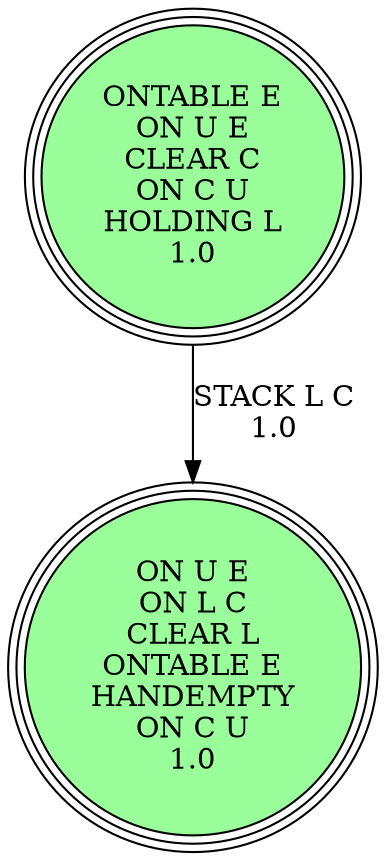 digraph {
"ONTABLE E\nON U E\nCLEAR C\nON C U\nHOLDING L\n1.0\n" -> "ON U E\nON L C\nCLEAR L\nONTABLE E\nHANDEMPTY\nON C U\n1.0\n"[label="STACK L C\n1.0\n"];
"ON U E\nON L C\nCLEAR L\nONTABLE E\nHANDEMPTY\nON C U\n1.0\n" [shape=circle, style=filled, fillcolor=palegreen1, peripheries=3];
"ONTABLE E\nON U E\nCLEAR C\nON C U\nHOLDING L\n1.0\n" [shape=circle, style=filled, fillcolor=palegreen1, peripheries=3];
"ON U E\nON L C\nCLEAR L\nONTABLE E\nHANDEMPTY\nON C U\n1.0\n" [shape=circle, style=filled, fillcolor=palegreen1, peripheries=3];
}
